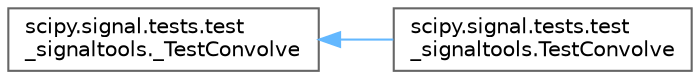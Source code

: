 digraph "Graphical Class Hierarchy"
{
 // LATEX_PDF_SIZE
  bgcolor="transparent";
  edge [fontname=Helvetica,fontsize=10,labelfontname=Helvetica,labelfontsize=10];
  node [fontname=Helvetica,fontsize=10,shape=box,height=0.2,width=0.4];
  rankdir="LR";
  Node0 [id="Node000000",label="scipy.signal.tests.test\l_signaltools._TestConvolve",height=0.2,width=0.4,color="grey40", fillcolor="white", style="filled",URL="$d1/d47/classscipy_1_1signal_1_1tests_1_1test__signaltools_1_1__TestConvolve.html",tooltip=" "];
  Node0 -> Node1 [id="edge5310_Node000000_Node000001",dir="back",color="steelblue1",style="solid",tooltip=" "];
  Node1 [id="Node000001",label="scipy.signal.tests.test\l_signaltools.TestConvolve",height=0.2,width=0.4,color="grey40", fillcolor="white", style="filled",URL="$d8/dcf/classscipy_1_1signal_1_1tests_1_1test__signaltools_1_1TestConvolve.html",tooltip=" "];
}
